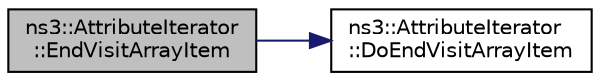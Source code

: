 digraph "ns3::AttributeIterator::EndVisitArrayItem"
{
 // LATEX_PDF_SIZE
  edge [fontname="Helvetica",fontsize="10",labelfontname="Helvetica",labelfontsize="10"];
  node [fontname="Helvetica",fontsize="10",shape=record];
  rankdir="LR";
  Node1 [label="ns3::AttributeIterator\l::EndVisitArrayItem",height=0.2,width=0.4,color="black", fillcolor="grey75", style="filled", fontcolor="black",tooltip="End the visit to the array item."];
  Node1 -> Node2 [color="midnightblue",fontsize="10",style="solid",fontname="Helvetica"];
  Node2 [label="ns3::AttributeIterator\l::DoEndVisitArrayItem",height=0.2,width=0.4,color="black", fillcolor="white", style="filled",URL="$classns3_1_1_attribute_iterator.html#a0c7b599cd2036e6eafccb2b341c7077c",tooltip="End the visit to the array item."];
}
